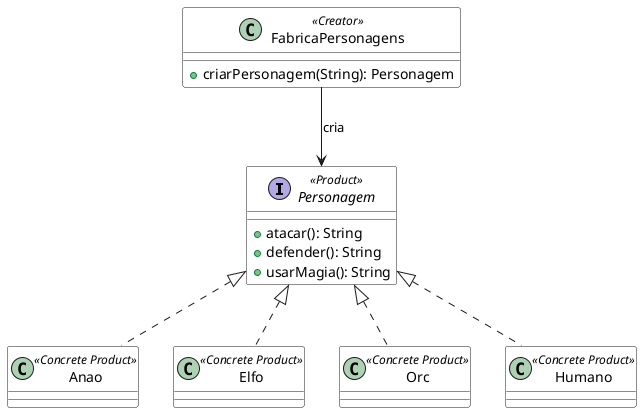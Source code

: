 @startuml
skinparam ClassBackgroundColor white

interface Personagem << Product >>{
    + atacar(): String
    + defender(): String
    + usarMagia(): String
}

class Anao << Concrete Product >> implements Personagem
class Elfo << Concrete Product >> implements Personagem
class Orc << Concrete Product >> implements Personagem
class Humano << Concrete Product >> implements Personagem

class FabricaPersonagens << Creator >> {
    + criarPersonagem(String): Personagem
}

FabricaPersonagens --> Personagem : cria
@enduml